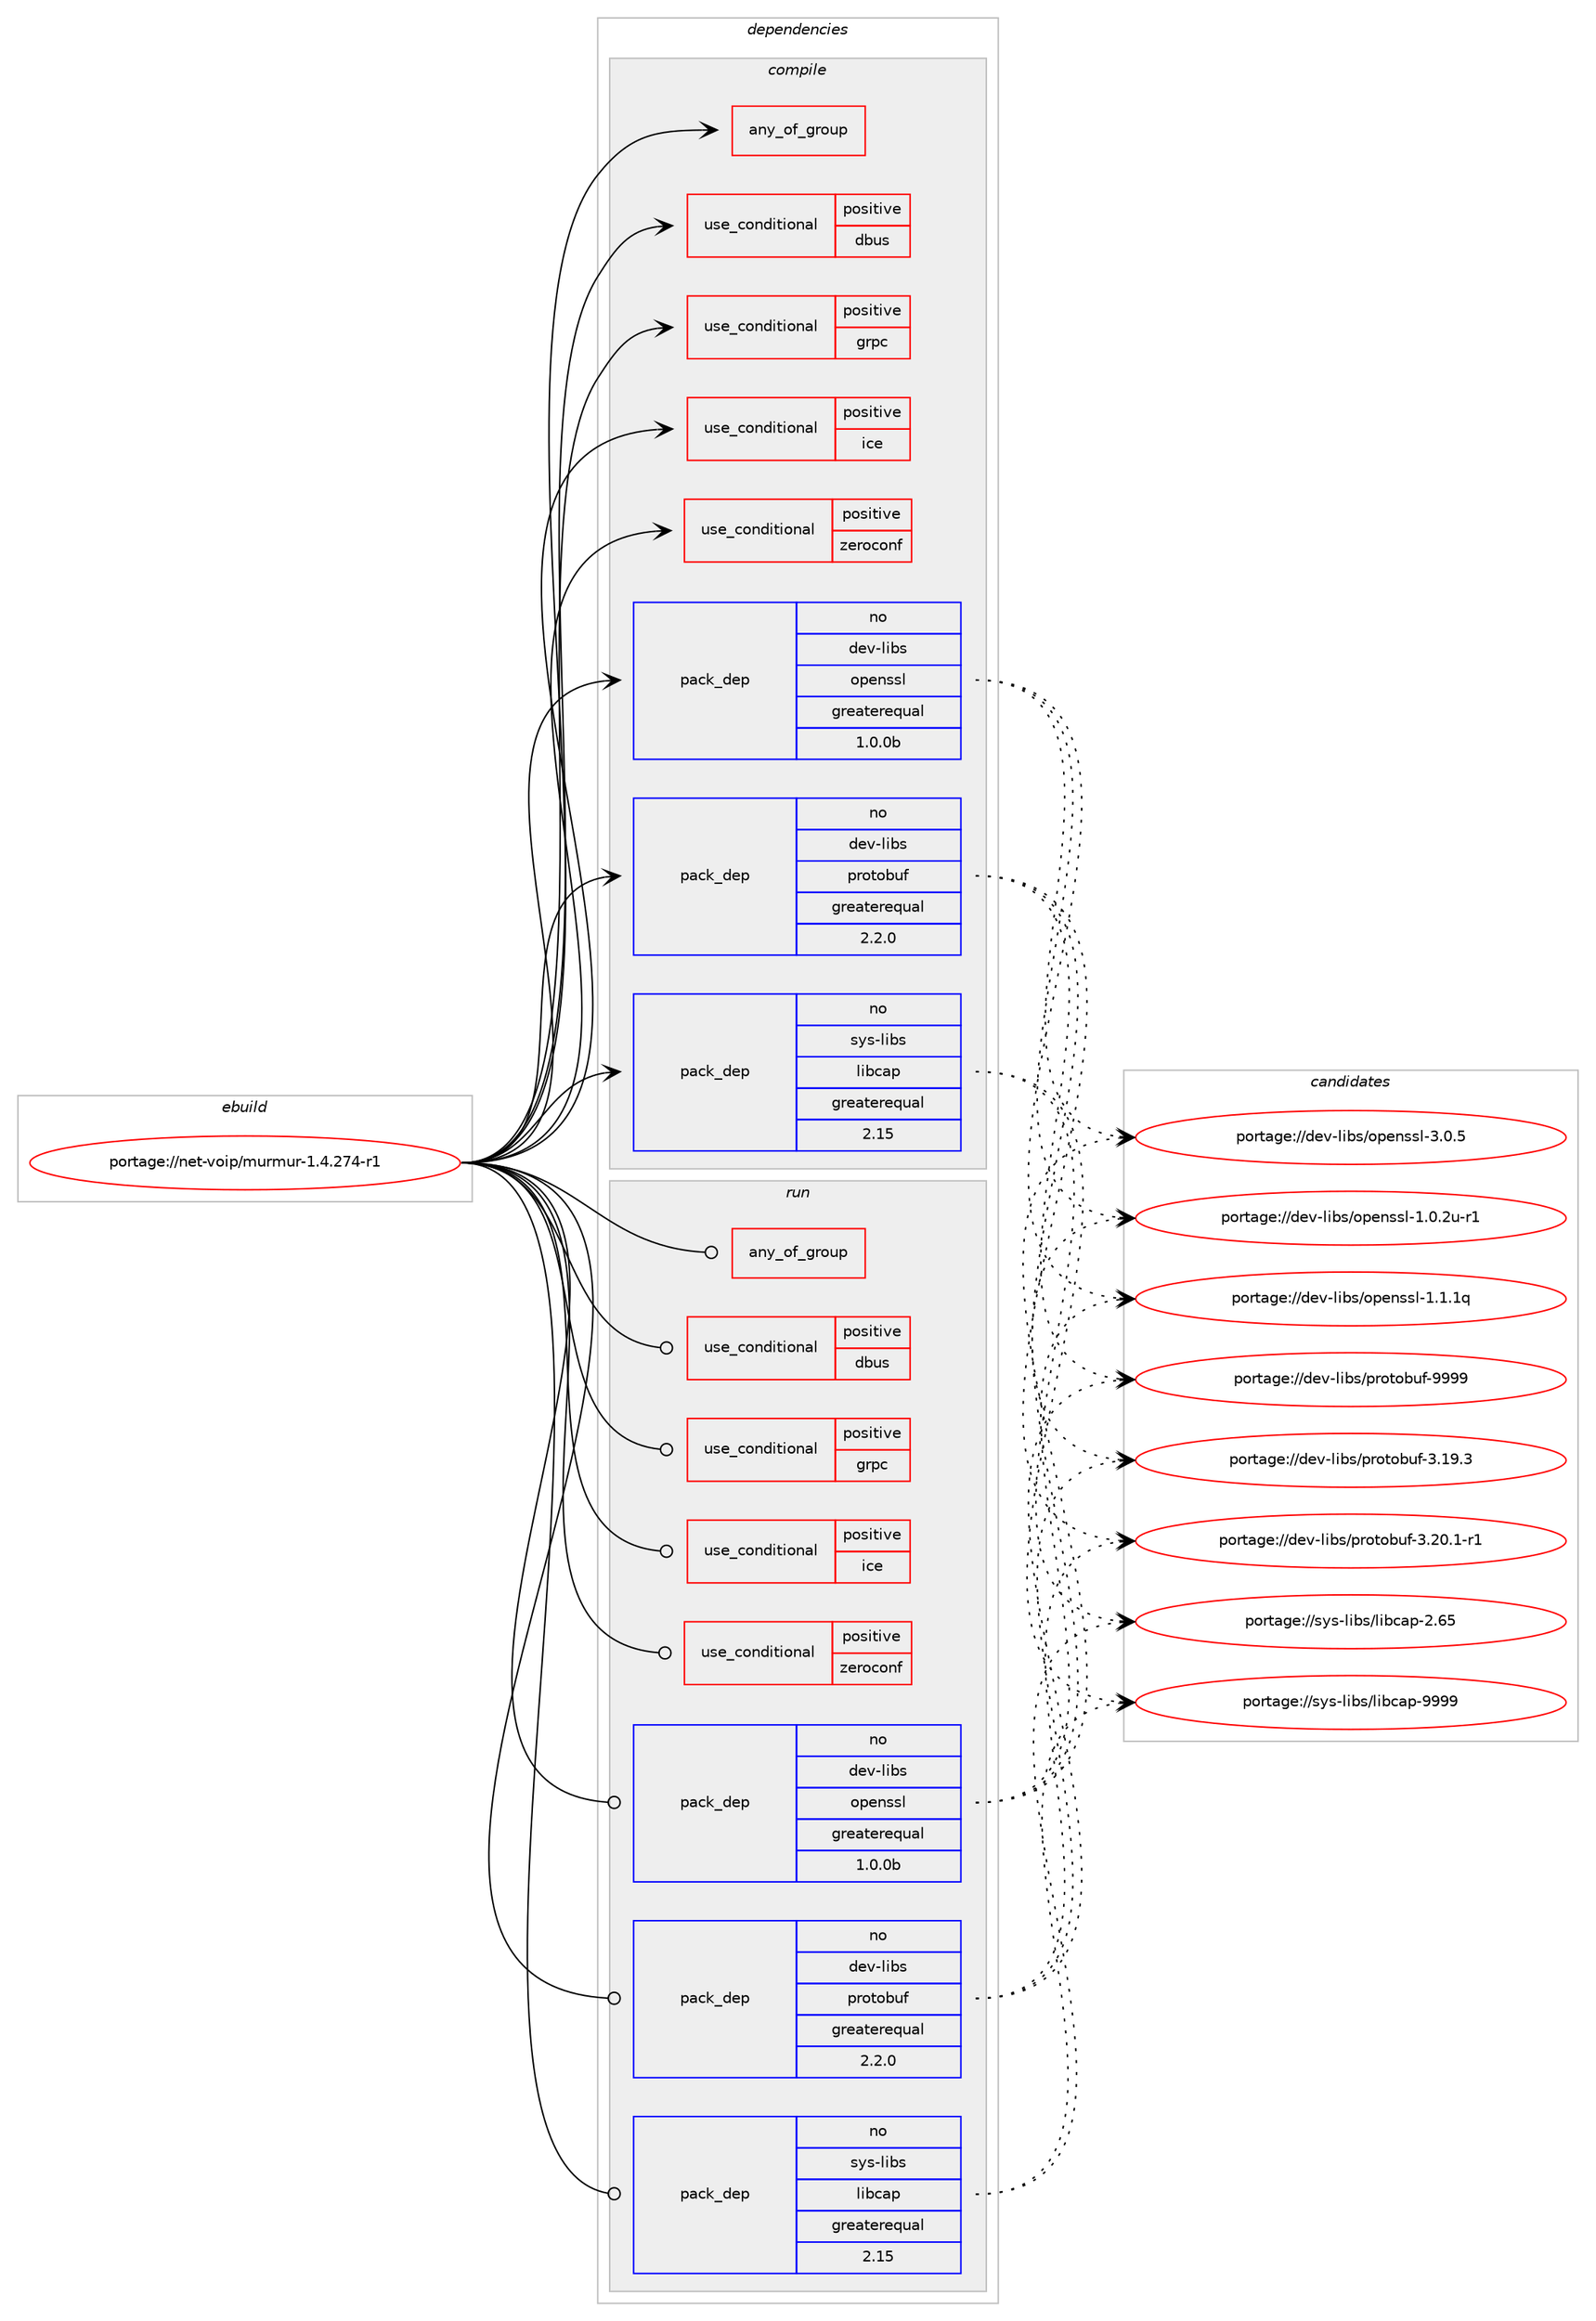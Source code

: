 digraph prolog {

# *************
# Graph options
# *************

newrank=true;
concentrate=true;
compound=true;
graph [rankdir=LR,fontname=Helvetica,fontsize=10,ranksep=1.5];#, ranksep=2.5, nodesep=0.2];
edge  [arrowhead=vee];
node  [fontname=Helvetica,fontsize=10];

# **********
# The ebuild
# **********

subgraph cluster_leftcol {
color=gray;
rank=same;
label=<<i>ebuild</i>>;
id [label="portage://net-voip/murmur-1.4.274-r1", color=red, width=4, href="../net-voip/murmur-1.4.274-r1.svg"];
}

# ****************
# The dependencies
# ****************

subgraph cluster_midcol {
color=gray;
label=<<i>dependencies</i>>;
subgraph cluster_compile {
fillcolor="#eeeeee";
style=filled;
label=<<i>compile</i>>;
subgraph any3 {
dependency150 [label=<<TABLE BORDER="0" CELLBORDER="1" CELLSPACING="0" CELLPADDING="4"><TR><TD CELLPADDING="10">any_of_group</TD></TR></TABLE>>, shape=none, color=red];# *** BEGIN UNKNOWN DEPENDENCY TYPE (TODO) ***
# dependency150 -> package_dependency(portage://net-voip/murmur-1.4.274-r1,install,no,dev-qt,qtsql,none,[,,],[slot(5)],[use(enable(sqlite),none)])
# *** END UNKNOWN DEPENDENCY TYPE (TODO) ***

# *** BEGIN UNKNOWN DEPENDENCY TYPE (TODO) ***
# dependency150 -> package_dependency(portage://net-voip/murmur-1.4.274-r1,install,no,dev-qt,qtsql,none,[,,],[slot(5)],[use(enable(mysql),none)])
# *** END UNKNOWN DEPENDENCY TYPE (TODO) ***

}
id:e -> dependency150:w [weight=20,style="solid",arrowhead="vee"];
subgraph cond73 {
dependency151 [label=<<TABLE BORDER="0" CELLBORDER="1" CELLSPACING="0" CELLPADDING="4"><TR><TD ROWSPAN="3" CELLPADDING="10">use_conditional</TD></TR><TR><TD>positive</TD></TR><TR><TD>dbus</TD></TR></TABLE>>, shape=none, color=red];
# *** BEGIN UNKNOWN DEPENDENCY TYPE (TODO) ***
# dependency151 -> package_dependency(portage://net-voip/murmur-1.4.274-r1,install,no,dev-qt,qtdbus,none,[,,],[slot(5)],[])
# *** END UNKNOWN DEPENDENCY TYPE (TODO) ***

}
id:e -> dependency151:w [weight=20,style="solid",arrowhead="vee"];
subgraph cond74 {
dependency152 [label=<<TABLE BORDER="0" CELLBORDER="1" CELLSPACING="0" CELLPADDING="4"><TR><TD ROWSPAN="3" CELLPADDING="10">use_conditional</TD></TR><TR><TD>positive</TD></TR><TR><TD>grpc</TD></TR></TABLE>>, shape=none, color=red];
# *** BEGIN UNKNOWN DEPENDENCY TYPE (TODO) ***
# dependency152 -> package_dependency(portage://net-voip/murmur-1.4.274-r1,install,no,net-libs,grpc,none,[,,],[],[])
# *** END UNKNOWN DEPENDENCY TYPE (TODO) ***

}
id:e -> dependency152:w [weight=20,style="solid",arrowhead="vee"];
subgraph cond75 {
dependency153 [label=<<TABLE BORDER="0" CELLBORDER="1" CELLSPACING="0" CELLPADDING="4"><TR><TD ROWSPAN="3" CELLPADDING="10">use_conditional</TD></TR><TR><TD>positive</TD></TR><TR><TD>ice</TD></TR></TABLE>>, shape=none, color=red];
# *** BEGIN UNKNOWN DEPENDENCY TYPE (TODO) ***
# dependency153 -> package_dependency(portage://net-voip/murmur-1.4.274-r1,install,no,dev-libs,Ice,none,[,,],any_same_slot,[])
# *** END UNKNOWN DEPENDENCY TYPE (TODO) ***

}
id:e -> dependency153:w [weight=20,style="solid",arrowhead="vee"];
subgraph cond76 {
dependency154 [label=<<TABLE BORDER="0" CELLBORDER="1" CELLSPACING="0" CELLPADDING="4"><TR><TD ROWSPAN="3" CELLPADDING="10">use_conditional</TD></TR><TR><TD>positive</TD></TR><TR><TD>zeroconf</TD></TR></TABLE>>, shape=none, color=red];
# *** BEGIN UNKNOWN DEPENDENCY TYPE (TODO) ***
# dependency154 -> package_dependency(portage://net-voip/murmur-1.4.274-r1,install,no,net-dns,avahi,none,[,,],[],[use(enable(mdnsresponder-compat),none)])
# *** END UNKNOWN DEPENDENCY TYPE (TODO) ***

}
id:e -> dependency154:w [weight=20,style="solid",arrowhead="vee"];
# *** BEGIN UNKNOWN DEPENDENCY TYPE (TODO) ***
# id -> package_dependency(portage://net-voip/murmur-1.4.274-r1,install,no,acct-group,murmur,none,[,,],[],[])
# *** END UNKNOWN DEPENDENCY TYPE (TODO) ***

# *** BEGIN UNKNOWN DEPENDENCY TYPE (TODO) ***
# id -> package_dependency(portage://net-voip/murmur-1.4.274-r1,install,no,acct-user,murmur,none,[,,],[],[])
# *** END UNKNOWN DEPENDENCY TYPE (TODO) ***

# *** BEGIN UNKNOWN DEPENDENCY TYPE (TODO) ***
# id -> package_dependency(portage://net-voip/murmur-1.4.274-r1,install,no,dev-libs,boost,none,[,,],[],[])
# *** END UNKNOWN DEPENDENCY TYPE (TODO) ***

subgraph pack76 {
dependency155 [label=<<TABLE BORDER="0" CELLBORDER="1" CELLSPACING="0" CELLPADDING="4" WIDTH="220"><TR><TD ROWSPAN="6" CELLPADDING="30">pack_dep</TD></TR><TR><TD WIDTH="110">no</TD></TR><TR><TD>dev-libs</TD></TR><TR><TD>openssl</TD></TR><TR><TD>greaterequal</TD></TR><TR><TD>1.0.0b</TD></TR></TABLE>>, shape=none, color=blue];
}
id:e -> dependency155:w [weight=20,style="solid",arrowhead="vee"];
subgraph pack77 {
dependency156 [label=<<TABLE BORDER="0" CELLBORDER="1" CELLSPACING="0" CELLPADDING="4" WIDTH="220"><TR><TD ROWSPAN="6" CELLPADDING="30">pack_dep</TD></TR><TR><TD WIDTH="110">no</TD></TR><TR><TD>dev-libs</TD></TR><TR><TD>protobuf</TD></TR><TR><TD>greaterequal</TD></TR><TR><TD>2.2.0</TD></TR></TABLE>>, shape=none, color=blue];
}
id:e -> dependency156:w [weight=20,style="solid",arrowhead="vee"];
# *** BEGIN UNKNOWN DEPENDENCY TYPE (TODO) ***
# id -> package_dependency(portage://net-voip/murmur-1.4.274-r1,install,no,dev-qt,qtcore,none,[,,],[slot(5)],[])
# *** END UNKNOWN DEPENDENCY TYPE (TODO) ***

# *** BEGIN UNKNOWN DEPENDENCY TYPE (TODO) ***
# id -> package_dependency(portage://net-voip/murmur-1.4.274-r1,install,no,dev-qt,qtnetwork,none,[,,],[slot(5)],[])
# *** END UNKNOWN DEPENDENCY TYPE (TODO) ***

# *** BEGIN UNKNOWN DEPENDENCY TYPE (TODO) ***
# id -> package_dependency(portage://net-voip/murmur-1.4.274-r1,install,no,dev-qt,qttest,none,[,,],[slot(5)],[])
# *** END UNKNOWN DEPENDENCY TYPE (TODO) ***

# *** BEGIN UNKNOWN DEPENDENCY TYPE (TODO) ***
# id -> package_dependency(portage://net-voip/murmur-1.4.274-r1,install,no,dev-qt,qtxml,none,[,,],[slot(5)],[])
# *** END UNKNOWN DEPENDENCY TYPE (TODO) ***

# *** BEGIN UNKNOWN DEPENDENCY TYPE (TODO) ***
# id -> package_dependency(portage://net-voip/murmur-1.4.274-r1,install,no,sys-apps,lsb-release,none,[,,],[],[])
# *** END UNKNOWN DEPENDENCY TYPE (TODO) ***

subgraph pack78 {
dependency157 [label=<<TABLE BORDER="0" CELLBORDER="1" CELLSPACING="0" CELLPADDING="4" WIDTH="220"><TR><TD ROWSPAN="6" CELLPADDING="30">pack_dep</TD></TR><TR><TD WIDTH="110">no</TD></TR><TR><TD>sys-libs</TD></TR><TR><TD>libcap</TD></TR><TR><TD>greaterequal</TD></TR><TR><TD>2.15</TD></TR></TABLE>>, shape=none, color=blue];
}
id:e -> dependency157:w [weight=20,style="solid",arrowhead="vee"];
}
subgraph cluster_compileandrun {
fillcolor="#eeeeee";
style=filled;
label=<<i>compile and run</i>>;
}
subgraph cluster_run {
fillcolor="#eeeeee";
style=filled;
label=<<i>run</i>>;
subgraph any4 {
dependency158 [label=<<TABLE BORDER="0" CELLBORDER="1" CELLSPACING="0" CELLPADDING="4"><TR><TD CELLPADDING="10">any_of_group</TD></TR></TABLE>>, shape=none, color=red];# *** BEGIN UNKNOWN DEPENDENCY TYPE (TODO) ***
# dependency158 -> package_dependency(portage://net-voip/murmur-1.4.274-r1,run,no,dev-qt,qtsql,none,[,,],[slot(5)],[use(enable(sqlite),none)])
# *** END UNKNOWN DEPENDENCY TYPE (TODO) ***

# *** BEGIN UNKNOWN DEPENDENCY TYPE (TODO) ***
# dependency158 -> package_dependency(portage://net-voip/murmur-1.4.274-r1,run,no,dev-qt,qtsql,none,[,,],[slot(5)],[use(enable(mysql),none)])
# *** END UNKNOWN DEPENDENCY TYPE (TODO) ***

}
id:e -> dependency158:w [weight=20,style="solid",arrowhead="odot"];
subgraph cond77 {
dependency159 [label=<<TABLE BORDER="0" CELLBORDER="1" CELLSPACING="0" CELLPADDING="4"><TR><TD ROWSPAN="3" CELLPADDING="10">use_conditional</TD></TR><TR><TD>positive</TD></TR><TR><TD>dbus</TD></TR></TABLE>>, shape=none, color=red];
# *** BEGIN UNKNOWN DEPENDENCY TYPE (TODO) ***
# dependency159 -> package_dependency(portage://net-voip/murmur-1.4.274-r1,run,no,dev-qt,qtdbus,none,[,,],[slot(5)],[])
# *** END UNKNOWN DEPENDENCY TYPE (TODO) ***

}
id:e -> dependency159:w [weight=20,style="solid",arrowhead="odot"];
subgraph cond78 {
dependency160 [label=<<TABLE BORDER="0" CELLBORDER="1" CELLSPACING="0" CELLPADDING="4"><TR><TD ROWSPAN="3" CELLPADDING="10">use_conditional</TD></TR><TR><TD>positive</TD></TR><TR><TD>grpc</TD></TR></TABLE>>, shape=none, color=red];
# *** BEGIN UNKNOWN DEPENDENCY TYPE (TODO) ***
# dependency160 -> package_dependency(portage://net-voip/murmur-1.4.274-r1,run,no,net-libs,grpc,none,[,,],[],[])
# *** END UNKNOWN DEPENDENCY TYPE (TODO) ***

}
id:e -> dependency160:w [weight=20,style="solid",arrowhead="odot"];
subgraph cond79 {
dependency161 [label=<<TABLE BORDER="0" CELLBORDER="1" CELLSPACING="0" CELLPADDING="4"><TR><TD ROWSPAN="3" CELLPADDING="10">use_conditional</TD></TR><TR><TD>positive</TD></TR><TR><TD>ice</TD></TR></TABLE>>, shape=none, color=red];
# *** BEGIN UNKNOWN DEPENDENCY TYPE (TODO) ***
# dependency161 -> package_dependency(portage://net-voip/murmur-1.4.274-r1,run,no,dev-libs,Ice,none,[,,],any_same_slot,[])
# *** END UNKNOWN DEPENDENCY TYPE (TODO) ***

}
id:e -> dependency161:w [weight=20,style="solid",arrowhead="odot"];
subgraph cond80 {
dependency162 [label=<<TABLE BORDER="0" CELLBORDER="1" CELLSPACING="0" CELLPADDING="4"><TR><TD ROWSPAN="3" CELLPADDING="10">use_conditional</TD></TR><TR><TD>positive</TD></TR><TR><TD>zeroconf</TD></TR></TABLE>>, shape=none, color=red];
# *** BEGIN UNKNOWN DEPENDENCY TYPE (TODO) ***
# dependency162 -> package_dependency(portage://net-voip/murmur-1.4.274-r1,run,no,net-dns,avahi,none,[,,],[],[use(enable(mdnsresponder-compat),none)])
# *** END UNKNOWN DEPENDENCY TYPE (TODO) ***

}
id:e -> dependency162:w [weight=20,style="solid",arrowhead="odot"];
# *** BEGIN UNKNOWN DEPENDENCY TYPE (TODO) ***
# id -> package_dependency(portage://net-voip/murmur-1.4.274-r1,run,no,acct-group,murmur,none,[,,],[],[])
# *** END UNKNOWN DEPENDENCY TYPE (TODO) ***

# *** BEGIN UNKNOWN DEPENDENCY TYPE (TODO) ***
# id -> package_dependency(portage://net-voip/murmur-1.4.274-r1,run,no,acct-user,murmur,none,[,,],[],[])
# *** END UNKNOWN DEPENDENCY TYPE (TODO) ***

subgraph pack79 {
dependency163 [label=<<TABLE BORDER="0" CELLBORDER="1" CELLSPACING="0" CELLPADDING="4" WIDTH="220"><TR><TD ROWSPAN="6" CELLPADDING="30">pack_dep</TD></TR><TR><TD WIDTH="110">no</TD></TR><TR><TD>dev-libs</TD></TR><TR><TD>openssl</TD></TR><TR><TD>greaterequal</TD></TR><TR><TD>1.0.0b</TD></TR></TABLE>>, shape=none, color=blue];
}
id:e -> dependency163:w [weight=20,style="solid",arrowhead="odot"];
subgraph pack80 {
dependency164 [label=<<TABLE BORDER="0" CELLBORDER="1" CELLSPACING="0" CELLPADDING="4" WIDTH="220"><TR><TD ROWSPAN="6" CELLPADDING="30">pack_dep</TD></TR><TR><TD WIDTH="110">no</TD></TR><TR><TD>dev-libs</TD></TR><TR><TD>protobuf</TD></TR><TR><TD>greaterequal</TD></TR><TR><TD>2.2.0</TD></TR></TABLE>>, shape=none, color=blue];
}
id:e -> dependency164:w [weight=20,style="solid",arrowhead="odot"];
# *** BEGIN UNKNOWN DEPENDENCY TYPE (TODO) ***
# id -> package_dependency(portage://net-voip/murmur-1.4.274-r1,run,no,dev-qt,qtcore,none,[,,],[slot(5)],[])
# *** END UNKNOWN DEPENDENCY TYPE (TODO) ***

# *** BEGIN UNKNOWN DEPENDENCY TYPE (TODO) ***
# id -> package_dependency(portage://net-voip/murmur-1.4.274-r1,run,no,dev-qt,qtnetwork,none,[,,],[slot(5)],[])
# *** END UNKNOWN DEPENDENCY TYPE (TODO) ***

# *** BEGIN UNKNOWN DEPENDENCY TYPE (TODO) ***
# id -> package_dependency(portage://net-voip/murmur-1.4.274-r1,run,no,dev-qt,qtxml,none,[,,],[slot(5)],[])
# *** END UNKNOWN DEPENDENCY TYPE (TODO) ***

# *** BEGIN UNKNOWN DEPENDENCY TYPE (TODO) ***
# id -> package_dependency(portage://net-voip/murmur-1.4.274-r1,run,no,sys-apps,lsb-release,none,[,,],[],[])
# *** END UNKNOWN DEPENDENCY TYPE (TODO) ***

subgraph pack81 {
dependency165 [label=<<TABLE BORDER="0" CELLBORDER="1" CELLSPACING="0" CELLPADDING="4" WIDTH="220"><TR><TD ROWSPAN="6" CELLPADDING="30">pack_dep</TD></TR><TR><TD WIDTH="110">no</TD></TR><TR><TD>sys-libs</TD></TR><TR><TD>libcap</TD></TR><TR><TD>greaterequal</TD></TR><TR><TD>2.15</TD></TR></TABLE>>, shape=none, color=blue];
}
id:e -> dependency165:w [weight=20,style="solid",arrowhead="odot"];
# *** BEGIN UNKNOWN DEPENDENCY TYPE (TODO) ***
# id -> package_dependency(portage://net-voip/murmur-1.4.274-r1,run,no,virtual,tmpfiles,none,[,,],[],[])
# *** END UNKNOWN DEPENDENCY TYPE (TODO) ***

}
}

# **************
# The candidates
# **************

subgraph cluster_choices {
rank=same;
color=gray;
label=<<i>candidates</i>>;

subgraph choice76 {
color=black;
nodesep=1;
choice1001011184510810598115471111121011101151151084549464846501174511449 [label="portage://dev-libs/openssl-1.0.2u-r1", color=red, width=4,href="../dev-libs/openssl-1.0.2u-r1.svg"];
choice100101118451081059811547111112101110115115108454946494649113 [label="portage://dev-libs/openssl-1.1.1q", color=red, width=4,href="../dev-libs/openssl-1.1.1q.svg"];
choice100101118451081059811547111112101110115115108455146484653 [label="portage://dev-libs/openssl-3.0.5", color=red, width=4,href="../dev-libs/openssl-3.0.5.svg"];
dependency155:e -> choice1001011184510810598115471111121011101151151084549464846501174511449:w [style=dotted,weight="100"];
dependency155:e -> choice100101118451081059811547111112101110115115108454946494649113:w [style=dotted,weight="100"];
dependency155:e -> choice100101118451081059811547111112101110115115108455146484653:w [style=dotted,weight="100"];
}
subgraph choice77 {
color=black;
nodesep=1;
choice1001011184510810598115471121141111161119811710245514649574651 [label="portage://dev-libs/protobuf-3.19.3", color=red, width=4,href="../dev-libs/protobuf-3.19.3.svg"];
choice10010111845108105981154711211411111611198117102455146504846494511449 [label="portage://dev-libs/protobuf-3.20.1-r1", color=red, width=4,href="../dev-libs/protobuf-3.20.1-r1.svg"];
choice100101118451081059811547112114111116111981171024557575757 [label="portage://dev-libs/protobuf-9999", color=red, width=4,href="../dev-libs/protobuf-9999.svg"];
dependency156:e -> choice1001011184510810598115471121141111161119811710245514649574651:w [style=dotted,weight="100"];
dependency156:e -> choice10010111845108105981154711211411111611198117102455146504846494511449:w [style=dotted,weight="100"];
dependency156:e -> choice100101118451081059811547112114111116111981171024557575757:w [style=dotted,weight="100"];
}
subgraph choice78 {
color=black;
nodesep=1;
choice1151211154510810598115471081059899971124550465453 [label="portage://sys-libs/libcap-2.65", color=red, width=4,href="../sys-libs/libcap-2.65.svg"];
choice1151211154510810598115471081059899971124557575757 [label="portage://sys-libs/libcap-9999", color=red, width=4,href="../sys-libs/libcap-9999.svg"];
dependency157:e -> choice1151211154510810598115471081059899971124550465453:w [style=dotted,weight="100"];
dependency157:e -> choice1151211154510810598115471081059899971124557575757:w [style=dotted,weight="100"];
}
subgraph choice79 {
color=black;
nodesep=1;
choice1001011184510810598115471111121011101151151084549464846501174511449 [label="portage://dev-libs/openssl-1.0.2u-r1", color=red, width=4,href="../dev-libs/openssl-1.0.2u-r1.svg"];
choice100101118451081059811547111112101110115115108454946494649113 [label="portage://dev-libs/openssl-1.1.1q", color=red, width=4,href="../dev-libs/openssl-1.1.1q.svg"];
choice100101118451081059811547111112101110115115108455146484653 [label="portage://dev-libs/openssl-3.0.5", color=red, width=4,href="../dev-libs/openssl-3.0.5.svg"];
dependency163:e -> choice1001011184510810598115471111121011101151151084549464846501174511449:w [style=dotted,weight="100"];
dependency163:e -> choice100101118451081059811547111112101110115115108454946494649113:w [style=dotted,weight="100"];
dependency163:e -> choice100101118451081059811547111112101110115115108455146484653:w [style=dotted,weight="100"];
}
subgraph choice80 {
color=black;
nodesep=1;
choice1001011184510810598115471121141111161119811710245514649574651 [label="portage://dev-libs/protobuf-3.19.3", color=red, width=4,href="../dev-libs/protobuf-3.19.3.svg"];
choice10010111845108105981154711211411111611198117102455146504846494511449 [label="portage://dev-libs/protobuf-3.20.1-r1", color=red, width=4,href="../dev-libs/protobuf-3.20.1-r1.svg"];
choice100101118451081059811547112114111116111981171024557575757 [label="portage://dev-libs/protobuf-9999", color=red, width=4,href="../dev-libs/protobuf-9999.svg"];
dependency164:e -> choice1001011184510810598115471121141111161119811710245514649574651:w [style=dotted,weight="100"];
dependency164:e -> choice10010111845108105981154711211411111611198117102455146504846494511449:w [style=dotted,weight="100"];
dependency164:e -> choice100101118451081059811547112114111116111981171024557575757:w [style=dotted,weight="100"];
}
subgraph choice81 {
color=black;
nodesep=1;
choice1151211154510810598115471081059899971124550465453 [label="portage://sys-libs/libcap-2.65", color=red, width=4,href="../sys-libs/libcap-2.65.svg"];
choice1151211154510810598115471081059899971124557575757 [label="portage://sys-libs/libcap-9999", color=red, width=4,href="../sys-libs/libcap-9999.svg"];
dependency165:e -> choice1151211154510810598115471081059899971124550465453:w [style=dotted,weight="100"];
dependency165:e -> choice1151211154510810598115471081059899971124557575757:w [style=dotted,weight="100"];
}
}

}
